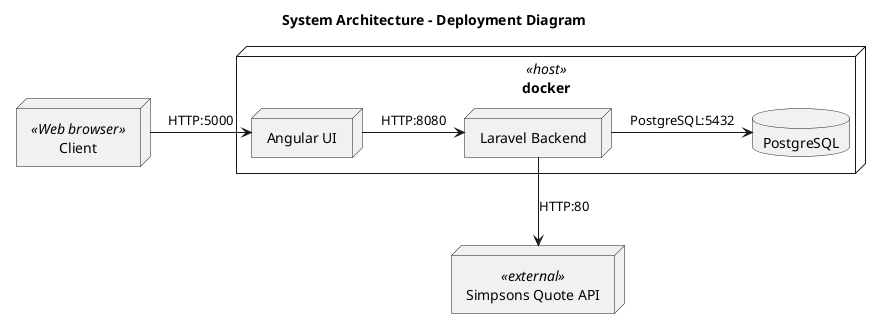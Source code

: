 @startuml
title System Architecture - Deployment Diagram

node Client <<Web browser>> as browser

node docker <<host>> {
    node "Angular UI" as UI
    node "Laravel Backend" as server
    database "PostgreSQL" as db
}

node "Simpsons Quote API" <<external>> as API

browser -> UI: HTTP:5000
UI -> server : HTTP:8080
server -> db: PostgreSQL:5432

server --> API: HTTP:80
@enduml
